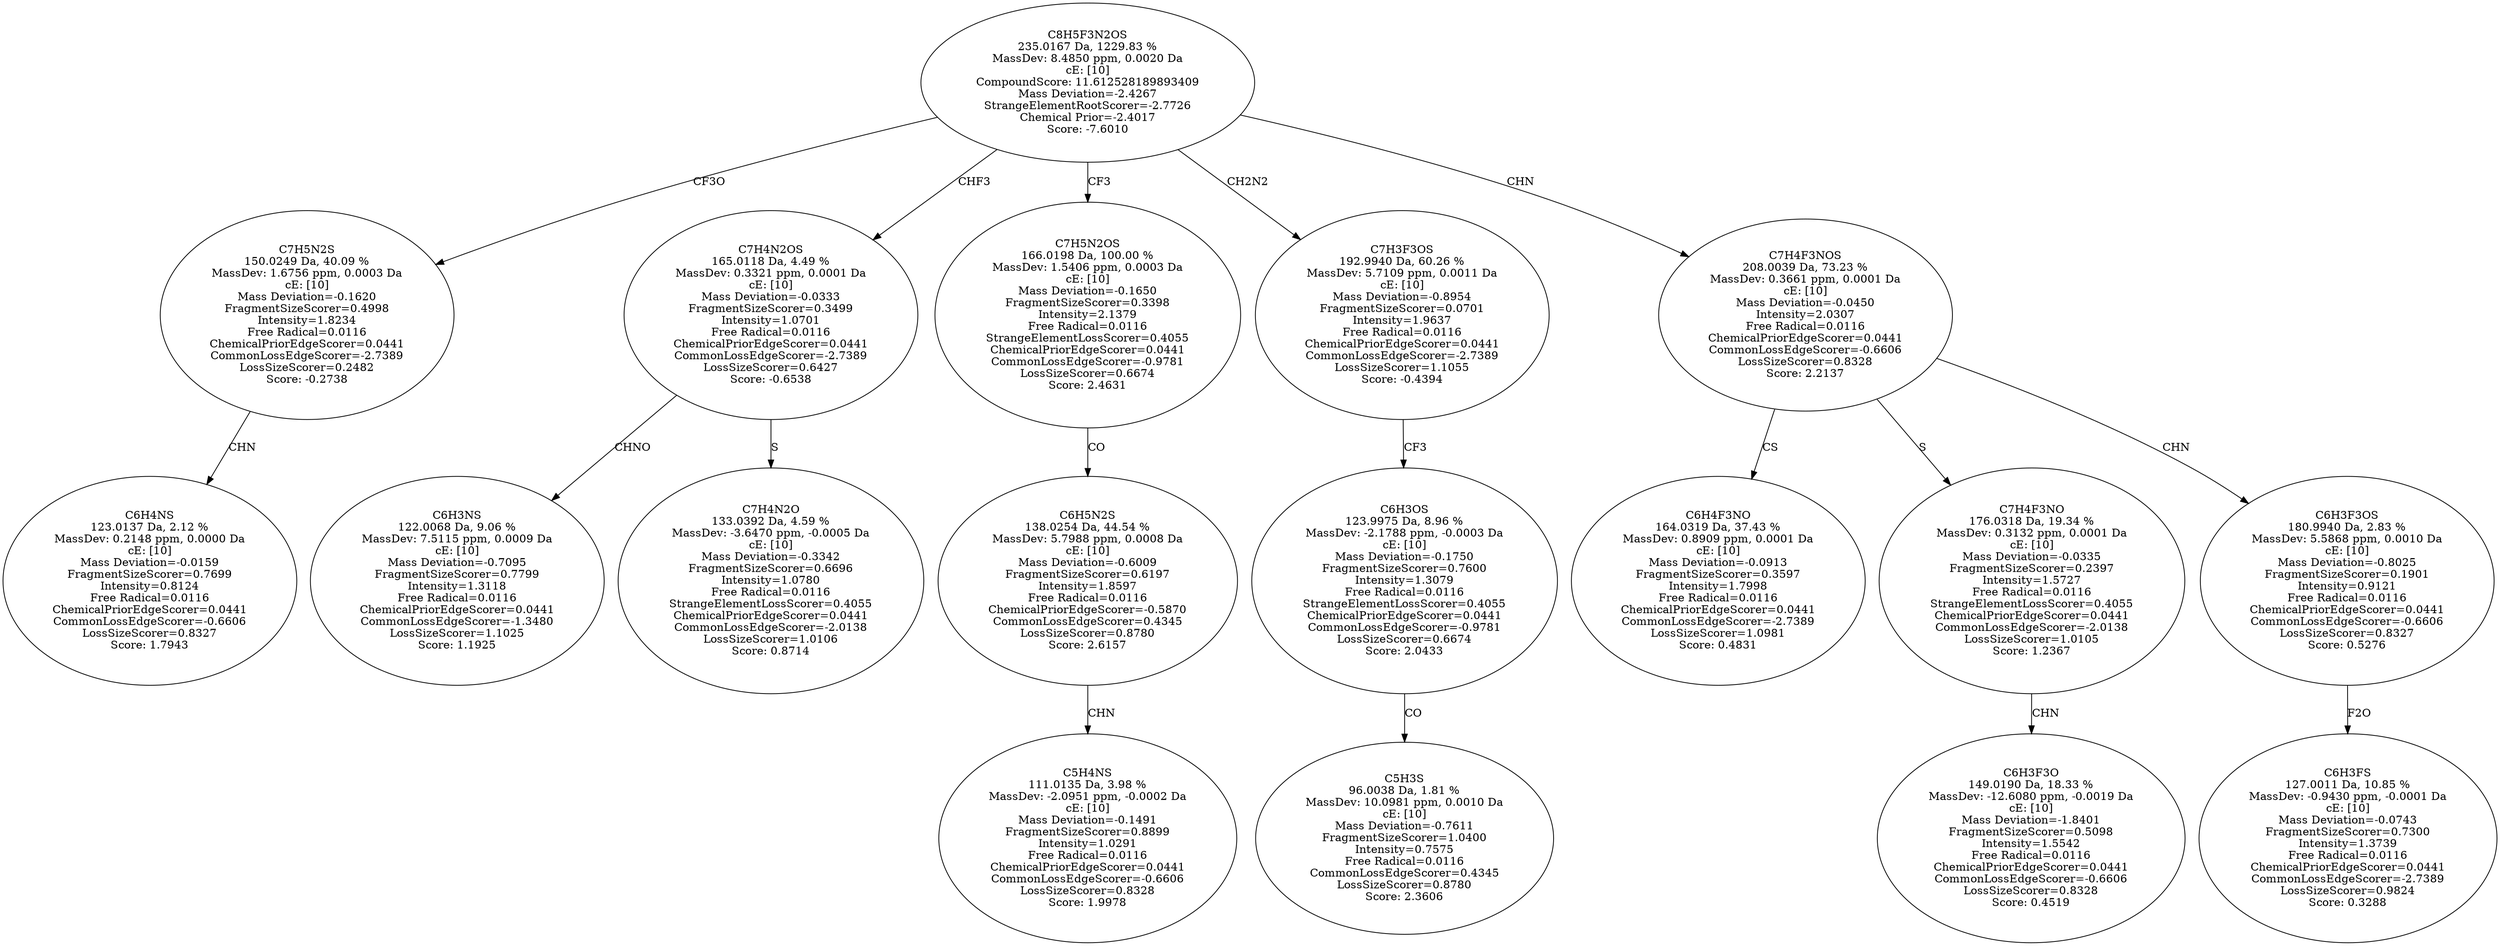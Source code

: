 strict digraph {
v1 [label="C6H4NS\n123.0137 Da, 2.12 %\nMassDev: 0.2148 ppm, 0.0000 Da\ncE: [10]\nMass Deviation=-0.0159\nFragmentSizeScorer=0.7699\nIntensity=0.8124\nFree Radical=0.0116\nChemicalPriorEdgeScorer=0.0441\nCommonLossEdgeScorer=-0.6606\nLossSizeScorer=0.8327\nScore: 1.7943"];
v2 [label="C7H5N2S\n150.0249 Da, 40.09 %\nMassDev: 1.6756 ppm, 0.0003 Da\ncE: [10]\nMass Deviation=-0.1620\nFragmentSizeScorer=0.4998\nIntensity=1.8234\nFree Radical=0.0116\nChemicalPriorEdgeScorer=0.0441\nCommonLossEdgeScorer=-2.7389\nLossSizeScorer=0.2482\nScore: -0.2738"];
v3 [label="C6H3NS\n122.0068 Da, 9.06 %\nMassDev: 7.5115 ppm, 0.0009 Da\ncE: [10]\nMass Deviation=-0.7095\nFragmentSizeScorer=0.7799\nIntensity=1.3118\nFree Radical=0.0116\nChemicalPriorEdgeScorer=0.0441\nCommonLossEdgeScorer=-1.3480\nLossSizeScorer=1.1025\nScore: 1.1925"];
v4 [label="C7H4N2O\n133.0392 Da, 4.59 %\nMassDev: -3.6470 ppm, -0.0005 Da\ncE: [10]\nMass Deviation=-0.3342\nFragmentSizeScorer=0.6696\nIntensity=1.0780\nFree Radical=0.0116\nStrangeElementLossScorer=0.4055\nChemicalPriorEdgeScorer=0.0441\nCommonLossEdgeScorer=-2.0138\nLossSizeScorer=1.0106\nScore: 0.8714"];
v5 [label="C7H4N2OS\n165.0118 Da, 4.49 %\nMassDev: 0.3321 ppm, 0.0001 Da\ncE: [10]\nMass Deviation=-0.0333\nFragmentSizeScorer=0.3499\nIntensity=1.0701\nFree Radical=0.0116\nChemicalPriorEdgeScorer=0.0441\nCommonLossEdgeScorer=-2.7389\nLossSizeScorer=0.6427\nScore: -0.6538"];
v6 [label="C5H4NS\n111.0135 Da, 3.98 %\nMassDev: -2.0951 ppm, -0.0002 Da\ncE: [10]\nMass Deviation=-0.1491\nFragmentSizeScorer=0.8899\nIntensity=1.0291\nFree Radical=0.0116\nChemicalPriorEdgeScorer=0.0441\nCommonLossEdgeScorer=-0.6606\nLossSizeScorer=0.8328\nScore: 1.9978"];
v7 [label="C6H5N2S\n138.0254 Da, 44.54 %\nMassDev: 5.7988 ppm, 0.0008 Da\ncE: [10]\nMass Deviation=-0.6009\nFragmentSizeScorer=0.6197\nIntensity=1.8597\nFree Radical=0.0116\nChemicalPriorEdgeScorer=-0.5870\nCommonLossEdgeScorer=0.4345\nLossSizeScorer=0.8780\nScore: 2.6157"];
v8 [label="C7H5N2OS\n166.0198 Da, 100.00 %\nMassDev: 1.5406 ppm, 0.0003 Da\ncE: [10]\nMass Deviation=-0.1650\nFragmentSizeScorer=0.3398\nIntensity=2.1379\nFree Radical=0.0116\nStrangeElementLossScorer=0.4055\nChemicalPriorEdgeScorer=0.0441\nCommonLossEdgeScorer=-0.9781\nLossSizeScorer=0.6674\nScore: 2.4631"];
v9 [label="C5H3S\n96.0038 Da, 1.81 %\nMassDev: 10.0981 ppm, 0.0010 Da\ncE: [10]\nMass Deviation=-0.7611\nFragmentSizeScorer=1.0400\nIntensity=0.7575\nFree Radical=0.0116\nCommonLossEdgeScorer=0.4345\nLossSizeScorer=0.8780\nScore: 2.3606"];
v10 [label="C6H3OS\n123.9975 Da, 8.96 %\nMassDev: -2.1788 ppm, -0.0003 Da\ncE: [10]\nMass Deviation=-0.1750\nFragmentSizeScorer=0.7600\nIntensity=1.3079\nFree Radical=0.0116\nStrangeElementLossScorer=0.4055\nChemicalPriorEdgeScorer=0.0441\nCommonLossEdgeScorer=-0.9781\nLossSizeScorer=0.6674\nScore: 2.0433"];
v11 [label="C7H3F3OS\n192.9940 Da, 60.26 %\nMassDev: 5.7109 ppm, 0.0011 Da\ncE: [10]\nMass Deviation=-0.8954\nFragmentSizeScorer=0.0701\nIntensity=1.9637\nFree Radical=0.0116\nChemicalPriorEdgeScorer=0.0441\nCommonLossEdgeScorer=-2.7389\nLossSizeScorer=1.1055\nScore: -0.4394"];
v12 [label="C6H4F3NO\n164.0319 Da, 37.43 %\nMassDev: 0.8909 ppm, 0.0001 Da\ncE: [10]\nMass Deviation=-0.0913\nFragmentSizeScorer=0.3597\nIntensity=1.7998\nFree Radical=0.0116\nChemicalPriorEdgeScorer=0.0441\nCommonLossEdgeScorer=-2.7389\nLossSizeScorer=1.0981\nScore: 0.4831"];
v13 [label="C6H3F3O\n149.0190 Da, 18.33 %\nMassDev: -12.6080 ppm, -0.0019 Da\ncE: [10]\nMass Deviation=-1.8401\nFragmentSizeScorer=0.5098\nIntensity=1.5542\nFree Radical=0.0116\nChemicalPriorEdgeScorer=0.0441\nCommonLossEdgeScorer=-0.6606\nLossSizeScorer=0.8328\nScore: 0.4519"];
v14 [label="C7H4F3NO\n176.0318 Da, 19.34 %\nMassDev: 0.3132 ppm, 0.0001 Da\ncE: [10]\nMass Deviation=-0.0335\nFragmentSizeScorer=0.2397\nIntensity=1.5727\nFree Radical=0.0116\nStrangeElementLossScorer=0.4055\nChemicalPriorEdgeScorer=0.0441\nCommonLossEdgeScorer=-2.0138\nLossSizeScorer=1.0105\nScore: 1.2367"];
v15 [label="C6H3FS\n127.0011 Da, 10.85 %\nMassDev: -0.9430 ppm, -0.0001 Da\ncE: [10]\nMass Deviation=-0.0743\nFragmentSizeScorer=0.7300\nIntensity=1.3739\nFree Radical=0.0116\nChemicalPriorEdgeScorer=0.0441\nCommonLossEdgeScorer=-2.7389\nLossSizeScorer=0.9824\nScore: 0.3288"];
v16 [label="C6H3F3OS\n180.9940 Da, 2.83 %\nMassDev: 5.5868 ppm, 0.0010 Da\ncE: [10]\nMass Deviation=-0.8025\nFragmentSizeScorer=0.1901\nIntensity=0.9121\nFree Radical=0.0116\nChemicalPriorEdgeScorer=0.0441\nCommonLossEdgeScorer=-0.6606\nLossSizeScorer=0.8327\nScore: 0.5276"];
v17 [label="C7H4F3NOS\n208.0039 Da, 73.23 %\nMassDev: 0.3661 ppm, 0.0001 Da\ncE: [10]\nMass Deviation=-0.0450\nIntensity=2.0307\nFree Radical=0.0116\nChemicalPriorEdgeScorer=0.0441\nCommonLossEdgeScorer=-0.6606\nLossSizeScorer=0.8328\nScore: 2.2137"];
v18 [label="C8H5F3N2OS\n235.0167 Da, 1229.83 %\nMassDev: 8.4850 ppm, 0.0020 Da\ncE: [10]\nCompoundScore: 11.612528189893409\nMass Deviation=-2.4267\nStrangeElementRootScorer=-2.7726\nChemical Prior=-2.4017\nScore: -7.6010"];
v2 -> v1 [label="CHN"];
v18 -> v2 [label="CF3O"];
v5 -> v3 [label="CHNO"];
v5 -> v4 [label="S"];
v18 -> v5 [label="CHF3"];
v7 -> v6 [label="CHN"];
v8 -> v7 [label="CO"];
v18 -> v8 [label="CF3"];
v10 -> v9 [label="CO"];
v11 -> v10 [label="CF3"];
v18 -> v11 [label="CH2N2"];
v17 -> v12 [label="CS"];
v14 -> v13 [label="CHN"];
v17 -> v14 [label="S"];
v16 -> v15 [label="F2O"];
v17 -> v16 [label="CHN"];
v18 -> v17 [label="CHN"];
}